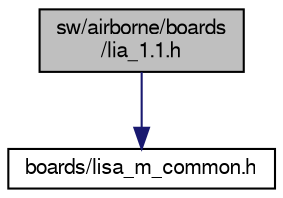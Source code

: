 digraph "sw/airborne/boards/lia_1.1.h"
{
  edge [fontname="FreeSans",fontsize="10",labelfontname="FreeSans",labelfontsize="10"];
  node [fontname="FreeSans",fontsize="10",shape=record];
  Node1 [label="sw/airborne/boards\l/lia_1.1.h",height=0.2,width=0.4,color="black", fillcolor="grey75", style="filled", fontcolor="black"];
  Node1 -> Node2 [color="midnightblue",fontsize="10",style="solid",fontname="FreeSans"];
  Node2 [label="boards/lisa_m_common.h",height=0.2,width=0.4,color="black", fillcolor="white", style="filled",URL="$lisa__m__common_8h.html"];
}

